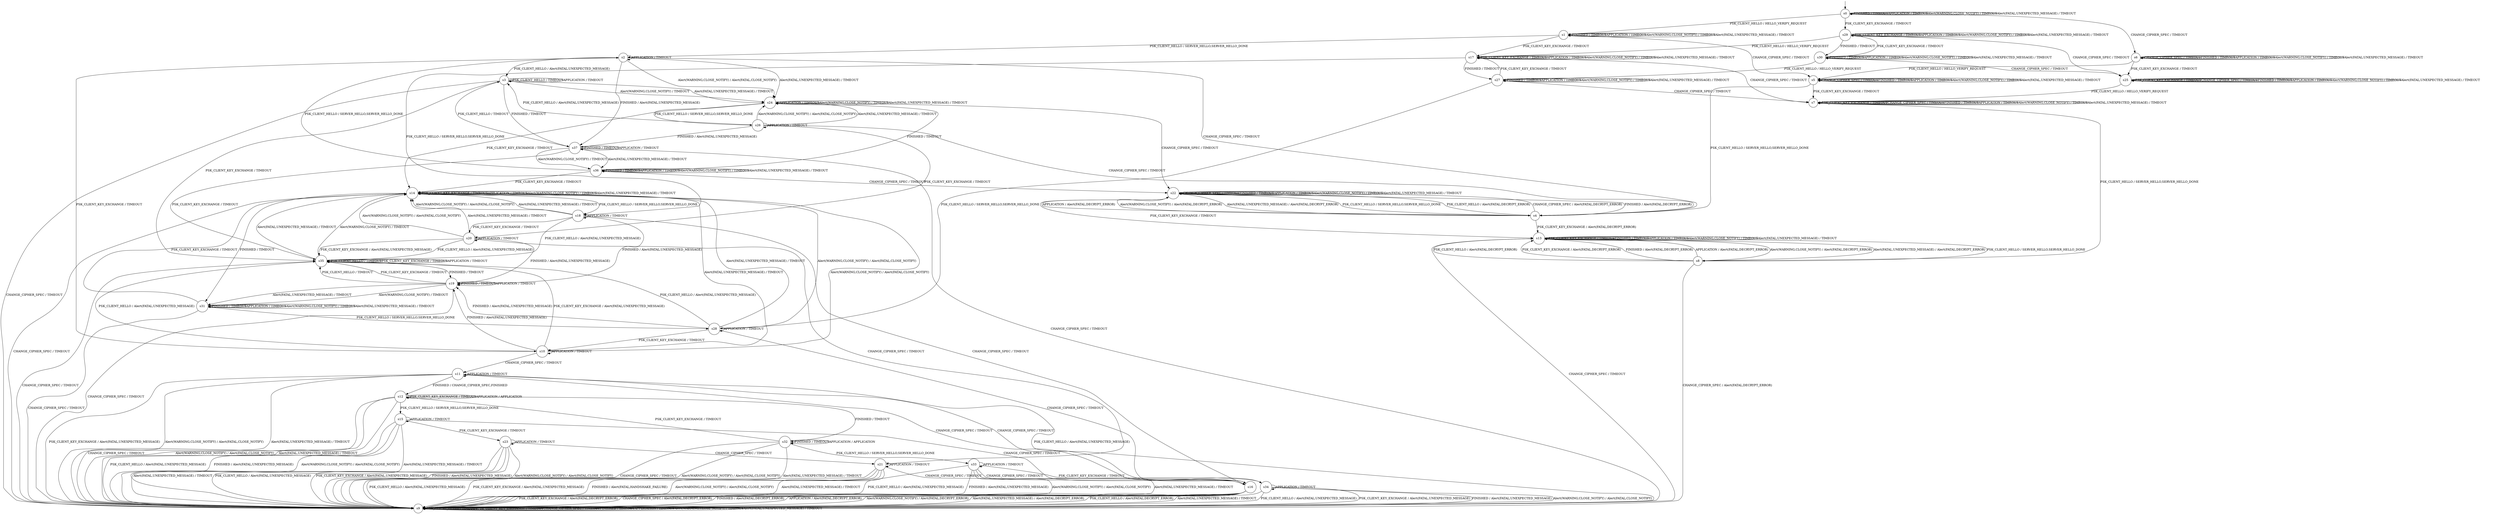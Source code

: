 digraph g {

	s0 [shape="circle" label="s0"];
	s1 [shape="circle" label="s1"];
	s2 [shape="circle" label="s2"];
	s3 [shape="circle" label="s3"];
	s4 [shape="circle" label="s4"];
	s5 [shape="circle" label="s5"];
	s6 [shape="circle" label="s6"];
	s7 [shape="circle" label="s7"];
	s8 [shape="circle" label="s8"];
	s9 [shape="circle" label="s9"];
	s10 [shape="circle" label="s10"];
	s11 [shape="circle" label="s11"];
	s12 [shape="circle" label="s12"];
	s13 [shape="circle" label="s13"];
	s14 [shape="circle" label="s14"];
	s15 [shape="circle" label="s15"];
	s16 [shape="circle" label="s16"];
	s17 [shape="circle" label="s17"];
	s18 [shape="circle" label="s18"];
	s19 [shape="circle" label="s19"];
	s20 [shape="circle" label="s20"];
	s21 [shape="circle" label="s21"];
	s22 [shape="circle" label="s22"];
	s23 [shape="circle" label="s23"];
	s24 [shape="circle" label="s24"];
	s25 [shape="circle" label="s25"];
	s26 [shape="circle" label="s26"];
	s27 [shape="circle" label="s27"];
	s28 [shape="circle" label="s28"];
	s29 [shape="circle" label="s29"];
	s30 [shape="circle" label="s30"];
	s31 [shape="circle" label="s31"];
	s32 [shape="circle" label="s32"];
	s33 [shape="circle" label="s33"];
	s34 [shape="circle" label="s34"];
	s35 [shape="circle" label="s35"];
	s36 [shape="circle" label="s36"];
	s37 [shape="circle" label="s37"];
	s0 -> s1 [label="PSK_CLIENT_HELLO / HELLO_VERIFY_REQUEST"];
	s0 -> s29 [label="PSK_CLIENT_KEY_EXCHANGE / TIMEOUT"];
	s0 -> s6 [label="CHANGE_CIPHER_SPEC / TIMEOUT"];
	s0 -> s0 [label="FINISHED / TIMEOUT"];
	s0 -> s0 [label="APPLICATION / TIMEOUT"];
	s0 -> s0 [label="Alert(WARNING,CLOSE_NOTIFY) / TIMEOUT"];
	s0 -> s0 [label="Alert(FATAL,UNEXPECTED_MESSAGE) / TIMEOUT"];
	s1 -> s2 [label="PSK_CLIENT_HELLO / SERVER_HELLO,SERVER_HELLO_DONE"];
	s1 -> s17 [label="PSK_CLIENT_KEY_EXCHANGE / TIMEOUT"];
	s1 -> s5 [label="CHANGE_CIPHER_SPEC / TIMEOUT"];
	s1 -> s1 [label="FINISHED / TIMEOUT"];
	s1 -> s1 [label="APPLICATION / TIMEOUT"];
	s1 -> s1 [label="Alert(WARNING,CLOSE_NOTIFY) / TIMEOUT"];
	s1 -> s1 [label="Alert(FATAL,UNEXPECTED_MESSAGE) / TIMEOUT"];
	s2 -> s3 [label="PSK_CLIENT_HELLO / Alert(FATAL,UNEXPECTED_MESSAGE)"];
	s2 -> s10 [label="PSK_CLIENT_KEY_EXCHANGE / TIMEOUT"];
	s2 -> s4 [label="CHANGE_CIPHER_SPEC / TIMEOUT"];
	s2 -> s37 [label="FINISHED / Alert(FATAL,UNEXPECTED_MESSAGE)"];
	s2 -> s2 [label="APPLICATION / TIMEOUT"];
	s2 -> s24 [label="Alert(WARNING,CLOSE_NOTIFY) / Alert(FATAL,CLOSE_NOTIFY)"];
	s2 -> s24 [label="Alert(FATAL,UNEXPECTED_MESSAGE) / TIMEOUT"];
	s3 -> s3 [label="PSK_CLIENT_HELLO / TIMEOUT"];
	s3 -> s35 [label="PSK_CLIENT_KEY_EXCHANGE / TIMEOUT"];
	s3 -> s9 [label="CHANGE_CIPHER_SPEC / TIMEOUT"];
	s3 -> s37 [label="FINISHED / TIMEOUT"];
	s3 -> s3 [label="APPLICATION / TIMEOUT"];
	s3 -> s24 [label="Alert(WARNING,CLOSE_NOTIFY) / TIMEOUT"];
	s3 -> s24 [label="Alert(FATAL,UNEXPECTED_MESSAGE) / TIMEOUT"];
	s4 -> s22 [label="PSK_CLIENT_HELLO / Alert(FATAL,DECRYPT_ERROR)"];
	s4 -> s13 [label="PSK_CLIENT_KEY_EXCHANGE / Alert(FATAL,DECRYPT_ERROR)"];
	s4 -> s22 [label="CHANGE_CIPHER_SPEC / Alert(FATAL,DECRYPT_ERROR)"];
	s4 -> s22 [label="FINISHED / Alert(FATAL,DECRYPT_ERROR)"];
	s4 -> s22 [label="APPLICATION / Alert(FATAL,DECRYPT_ERROR)"];
	s4 -> s22 [label="Alert(WARNING,CLOSE_NOTIFY) / Alert(FATAL,DECRYPT_ERROR)"];
	s4 -> s22 [label="Alert(FATAL,UNEXPECTED_MESSAGE) / Alert(FATAL,DECRYPT_ERROR)"];
	s5 -> s4 [label="PSK_CLIENT_HELLO / SERVER_HELLO,SERVER_HELLO_DONE"];
	s5 -> s7 [label="PSK_CLIENT_KEY_EXCHANGE / TIMEOUT"];
	s5 -> s5 [label="CHANGE_CIPHER_SPEC / TIMEOUT"];
	s5 -> s5 [label="FINISHED / TIMEOUT"];
	s5 -> s5 [label="APPLICATION / TIMEOUT"];
	s5 -> s5 [label="Alert(WARNING,CLOSE_NOTIFY) / TIMEOUT"];
	s5 -> s5 [label="Alert(FATAL,UNEXPECTED_MESSAGE) / TIMEOUT"];
	s6 -> s5 [label="PSK_CLIENT_HELLO / HELLO_VERIFY_REQUEST"];
	s6 -> s25 [label="PSK_CLIENT_KEY_EXCHANGE / TIMEOUT"];
	s6 -> s6 [label="CHANGE_CIPHER_SPEC / TIMEOUT"];
	s6 -> s6 [label="FINISHED / TIMEOUT"];
	s6 -> s6 [label="APPLICATION / TIMEOUT"];
	s6 -> s6 [label="Alert(WARNING,CLOSE_NOTIFY) / TIMEOUT"];
	s6 -> s6 [label="Alert(FATAL,UNEXPECTED_MESSAGE) / TIMEOUT"];
	s7 -> s8 [label="PSK_CLIENT_HELLO / SERVER_HELLO,SERVER_HELLO_DONE"];
	s7 -> s7 [label="PSK_CLIENT_KEY_EXCHANGE / TIMEOUT"];
	s7 -> s7 [label="CHANGE_CIPHER_SPEC / TIMEOUT"];
	s7 -> s7 [label="FINISHED / TIMEOUT"];
	s7 -> s7 [label="APPLICATION / TIMEOUT"];
	s7 -> s7 [label="Alert(WARNING,CLOSE_NOTIFY) / TIMEOUT"];
	s7 -> s7 [label="Alert(FATAL,UNEXPECTED_MESSAGE) / TIMEOUT"];
	s8 -> s13 [label="PSK_CLIENT_HELLO / Alert(FATAL,DECRYPT_ERROR)"];
	s8 -> s13 [label="PSK_CLIENT_KEY_EXCHANGE / Alert(FATAL,DECRYPT_ERROR)"];
	s8 -> s9 [label="CHANGE_CIPHER_SPEC / Alert(FATAL,DECRYPT_ERROR)"];
	s8 -> s13 [label="FINISHED / Alert(FATAL,DECRYPT_ERROR)"];
	s8 -> s13 [label="APPLICATION / Alert(FATAL,DECRYPT_ERROR)"];
	s8 -> s13 [label="Alert(WARNING,CLOSE_NOTIFY) / Alert(FATAL,DECRYPT_ERROR)"];
	s8 -> s13 [label="Alert(FATAL,UNEXPECTED_MESSAGE) / Alert(FATAL,DECRYPT_ERROR)"];
	s9 -> s9 [label="PSK_CLIENT_HELLO / TIMEOUT"];
	s9 -> s9 [label="PSK_CLIENT_KEY_EXCHANGE / TIMEOUT"];
	s9 -> s9 [label="CHANGE_CIPHER_SPEC / TIMEOUT"];
	s9 -> s9 [label="FINISHED / TIMEOUT"];
	s9 -> s9 [label="APPLICATION / TIMEOUT"];
	s9 -> s9 [label="Alert(WARNING,CLOSE_NOTIFY) / TIMEOUT"];
	s9 -> s9 [label="Alert(FATAL,UNEXPECTED_MESSAGE) / TIMEOUT"];
	s10 -> s35 [label="PSK_CLIENT_HELLO / Alert(FATAL,UNEXPECTED_MESSAGE)"];
	s10 -> s35 [label="PSK_CLIENT_KEY_EXCHANGE / Alert(FATAL,UNEXPECTED_MESSAGE)"];
	s10 -> s11 [label="CHANGE_CIPHER_SPEC / TIMEOUT"];
	s10 -> s19 [label="FINISHED / Alert(FATAL,UNEXPECTED_MESSAGE)"];
	s10 -> s10 [label="APPLICATION / TIMEOUT"];
	s10 -> s14 [label="Alert(WARNING,CLOSE_NOTIFY) / Alert(FATAL,CLOSE_NOTIFY)"];
	s10 -> s14 [label="Alert(FATAL,UNEXPECTED_MESSAGE) / TIMEOUT"];
	s11 -> s9 [label="PSK_CLIENT_HELLO / Alert(FATAL,UNEXPECTED_MESSAGE)"];
	s11 -> s9 [label="PSK_CLIENT_KEY_EXCHANGE / Alert(FATAL,UNEXPECTED_MESSAGE)"];
	s11 -> s16 [label="CHANGE_CIPHER_SPEC / TIMEOUT"];
	s11 -> s12 [label="FINISHED / CHANGE_CIPHER_SPEC,FINISHED"];
	s11 -> s11 [label="APPLICATION / TIMEOUT"];
	s11 -> s9 [label="Alert(WARNING,CLOSE_NOTIFY) / Alert(FATAL,CLOSE_NOTIFY)"];
	s11 -> s9 [label="Alert(FATAL,UNEXPECTED_MESSAGE) / TIMEOUT"];
	s12 -> s15 [label="PSK_CLIENT_HELLO / SERVER_HELLO,SERVER_HELLO_DONE"];
	s12 -> s12 [label="PSK_CLIENT_KEY_EXCHANGE / TIMEOUT"];
	s12 -> s9 [label="CHANGE_CIPHER_SPEC / TIMEOUT"];
	s12 -> s32 [label="FINISHED / TIMEOUT"];
	s12 -> s12 [label="APPLICATION / APPLICATION"];
	s12 -> s9 [label="Alert(WARNING,CLOSE_NOTIFY) / Alert(FATAL,CLOSE_NOTIFY)"];
	s12 -> s9 [label="Alert(FATAL,UNEXPECTED_MESSAGE) / TIMEOUT"];
	s13 -> s8 [label="PSK_CLIENT_HELLO / SERVER_HELLO,SERVER_HELLO_DONE"];
	s13 -> s13 [label="PSK_CLIENT_KEY_EXCHANGE / TIMEOUT"];
	s13 -> s9 [label="CHANGE_CIPHER_SPEC / TIMEOUT"];
	s13 -> s13 [label="FINISHED / TIMEOUT"];
	s13 -> s13 [label="APPLICATION / TIMEOUT"];
	s13 -> s13 [label="Alert(WARNING,CLOSE_NOTIFY) / TIMEOUT"];
	s13 -> s13 [label="Alert(FATAL,UNEXPECTED_MESSAGE) / TIMEOUT"];
	s14 -> s18 [label="PSK_CLIENT_HELLO / SERVER_HELLO,SERVER_HELLO_DONE"];
	s14 -> s14 [label="PSK_CLIENT_KEY_EXCHANGE / TIMEOUT"];
	s14 -> s9 [label="CHANGE_CIPHER_SPEC / TIMEOUT"];
	s14 -> s31 [label="FINISHED / TIMEOUT"];
	s14 -> s14 [label="APPLICATION / TIMEOUT"];
	s14 -> s14 [label="Alert(WARNING,CLOSE_NOTIFY) / TIMEOUT"];
	s14 -> s14 [label="Alert(FATAL,UNEXPECTED_MESSAGE) / TIMEOUT"];
	s15 -> s9 [label="PSK_CLIENT_HELLO / Alert(FATAL,UNEXPECTED_MESSAGE)"];
	s15 -> s23 [label="PSK_CLIENT_KEY_EXCHANGE / TIMEOUT"];
	s15 -> s16 [label="CHANGE_CIPHER_SPEC / TIMEOUT"];
	s15 -> s9 [label="FINISHED / Alert(FATAL,UNEXPECTED_MESSAGE)"];
	s15 -> s15 [label="APPLICATION / TIMEOUT"];
	s15 -> s9 [label="Alert(WARNING,CLOSE_NOTIFY) / Alert(FATAL,CLOSE_NOTIFY)"];
	s15 -> s9 [label="Alert(FATAL,UNEXPECTED_MESSAGE) / TIMEOUT"];
	s16 -> s9 [label="PSK_CLIENT_HELLO / Alert(FATAL,DECRYPT_ERROR)"];
	s16 -> s9 [label="PSK_CLIENT_KEY_EXCHANGE / Alert(FATAL,DECRYPT_ERROR)"];
	s16 -> s9 [label="CHANGE_CIPHER_SPEC / Alert(FATAL,DECRYPT_ERROR)"];
	s16 -> s9 [label="FINISHED / Alert(FATAL,DECRYPT_ERROR)"];
	s16 -> s9 [label="APPLICATION / Alert(FATAL,DECRYPT_ERROR)"];
	s16 -> s9 [label="Alert(WARNING,CLOSE_NOTIFY) / Alert(FATAL,DECRYPT_ERROR)"];
	s16 -> s9 [label="Alert(FATAL,UNEXPECTED_MESSAGE) / Alert(FATAL,DECRYPT_ERROR)"];
	s17 -> s18 [label="PSK_CLIENT_HELLO / SERVER_HELLO,SERVER_HELLO_DONE"];
	s17 -> s17 [label="PSK_CLIENT_KEY_EXCHANGE / TIMEOUT"];
	s17 -> s7 [label="CHANGE_CIPHER_SPEC / TIMEOUT"];
	s17 -> s27 [label="FINISHED / TIMEOUT"];
	s17 -> s17 [label="APPLICATION / TIMEOUT"];
	s17 -> s17 [label="Alert(WARNING,CLOSE_NOTIFY) / TIMEOUT"];
	s17 -> s17 [label="Alert(FATAL,UNEXPECTED_MESSAGE) / TIMEOUT"];
	s18 -> s35 [label="PSK_CLIENT_HELLO / Alert(FATAL,UNEXPECTED_MESSAGE)"];
	s18 -> s20 [label="PSK_CLIENT_KEY_EXCHANGE / TIMEOUT"];
	s18 -> s16 [label="CHANGE_CIPHER_SPEC / TIMEOUT"];
	s18 -> s19 [label="FINISHED / Alert(FATAL,UNEXPECTED_MESSAGE)"];
	s18 -> s18 [label="APPLICATION / TIMEOUT"];
	s18 -> s14 [label="Alert(WARNING,CLOSE_NOTIFY) / Alert(FATAL,CLOSE_NOTIFY)"];
	s18 -> s14 [label="Alert(FATAL,UNEXPECTED_MESSAGE) / TIMEOUT"];
	s19 -> s35 [label="PSK_CLIENT_HELLO / TIMEOUT"];
	s19 -> s35 [label="PSK_CLIENT_KEY_EXCHANGE / TIMEOUT"];
	s19 -> s9 [label="CHANGE_CIPHER_SPEC / TIMEOUT"];
	s19 -> s19 [label="FINISHED / TIMEOUT"];
	s19 -> s19 [label="APPLICATION / TIMEOUT"];
	s19 -> s31 [label="Alert(WARNING,CLOSE_NOTIFY) / TIMEOUT"];
	s19 -> s31 [label="Alert(FATAL,UNEXPECTED_MESSAGE) / TIMEOUT"];
	s20 -> s35 [label="PSK_CLIENT_HELLO / Alert(FATAL,UNEXPECTED_MESSAGE)"];
	s20 -> s35 [label="PSK_CLIENT_KEY_EXCHANGE / Alert(FATAL,UNEXPECTED_MESSAGE)"];
	s20 -> s21 [label="CHANGE_CIPHER_SPEC / TIMEOUT"];
	s20 -> s19 [label="FINISHED / Alert(FATAL,UNEXPECTED_MESSAGE)"];
	s20 -> s20 [label="APPLICATION / TIMEOUT"];
	s20 -> s14 [label="Alert(WARNING,CLOSE_NOTIFY) / Alert(FATAL,CLOSE_NOTIFY)"];
	s20 -> s14 [label="Alert(FATAL,UNEXPECTED_MESSAGE) / TIMEOUT"];
	s21 -> s9 [label="PSK_CLIENT_HELLO / Alert(FATAL,UNEXPECTED_MESSAGE)"];
	s21 -> s9 [label="PSK_CLIENT_KEY_EXCHANGE / Alert(FATAL,UNEXPECTED_MESSAGE)"];
	s21 -> s16 [label="CHANGE_CIPHER_SPEC / TIMEOUT"];
	s21 -> s9 [label="FINISHED / Alert(FATAL,HANDSHAKE_FAILURE)"];
	s21 -> s21 [label="APPLICATION / TIMEOUT"];
	s21 -> s9 [label="Alert(WARNING,CLOSE_NOTIFY) / Alert(FATAL,CLOSE_NOTIFY)"];
	s21 -> s9 [label="Alert(FATAL,UNEXPECTED_MESSAGE) / TIMEOUT"];
	s22 -> s4 [label="PSK_CLIENT_HELLO / SERVER_HELLO,SERVER_HELLO_DONE"];
	s22 -> s13 [label="PSK_CLIENT_KEY_EXCHANGE / TIMEOUT"];
	s22 -> s22 [label="CHANGE_CIPHER_SPEC / TIMEOUT"];
	s22 -> s22 [label="FINISHED / TIMEOUT"];
	s22 -> s22 [label="APPLICATION / TIMEOUT"];
	s22 -> s22 [label="Alert(WARNING,CLOSE_NOTIFY) / TIMEOUT"];
	s22 -> s22 [label="Alert(FATAL,UNEXPECTED_MESSAGE) / TIMEOUT"];
	s23 -> s9 [label="PSK_CLIENT_HELLO / Alert(FATAL,UNEXPECTED_MESSAGE)"];
	s23 -> s9 [label="PSK_CLIENT_KEY_EXCHANGE / Alert(FATAL,UNEXPECTED_MESSAGE)"];
	s23 -> s21 [label="CHANGE_CIPHER_SPEC / TIMEOUT"];
	s23 -> s9 [label="FINISHED / Alert(FATAL,UNEXPECTED_MESSAGE)"];
	s23 -> s23 [label="APPLICATION / TIMEOUT"];
	s23 -> s9 [label="Alert(WARNING,CLOSE_NOTIFY) / Alert(FATAL,CLOSE_NOTIFY)"];
	s23 -> s9 [label="Alert(FATAL,UNEXPECTED_MESSAGE) / TIMEOUT"];
	s24 -> s26 [label="PSK_CLIENT_HELLO / SERVER_HELLO,SERVER_HELLO_DONE"];
	s24 -> s14 [label="PSK_CLIENT_KEY_EXCHANGE / TIMEOUT"];
	s24 -> s22 [label="CHANGE_CIPHER_SPEC / TIMEOUT"];
	s24 -> s36 [label="FINISHED / TIMEOUT"];
	s24 -> s24 [label="APPLICATION / TIMEOUT"];
	s24 -> s24 [label="Alert(WARNING,CLOSE_NOTIFY) / TIMEOUT"];
	s24 -> s24 [label="Alert(FATAL,UNEXPECTED_MESSAGE) / TIMEOUT"];
	s25 -> s7 [label="PSK_CLIENT_HELLO / HELLO_VERIFY_REQUEST"];
	s25 -> s25 [label="PSK_CLIENT_KEY_EXCHANGE / TIMEOUT"];
	s25 -> s25 [label="CHANGE_CIPHER_SPEC / TIMEOUT"];
	s25 -> s25 [label="FINISHED / TIMEOUT"];
	s25 -> s25 [label="APPLICATION / TIMEOUT"];
	s25 -> s25 [label="Alert(WARNING,CLOSE_NOTIFY) / TIMEOUT"];
	s25 -> s25 [label="Alert(FATAL,UNEXPECTED_MESSAGE) / TIMEOUT"];
	s26 -> s3 [label="PSK_CLIENT_HELLO / Alert(FATAL,UNEXPECTED_MESSAGE)"];
	s26 -> s20 [label="PSK_CLIENT_KEY_EXCHANGE / TIMEOUT"];
	s26 -> s4 [label="CHANGE_CIPHER_SPEC / TIMEOUT"];
	s26 -> s37 [label="FINISHED / Alert(FATAL,UNEXPECTED_MESSAGE)"];
	s26 -> s26 [label="APPLICATION / TIMEOUT"];
	s26 -> s24 [label="Alert(WARNING,CLOSE_NOTIFY) / Alert(FATAL,CLOSE_NOTIFY)"];
	s26 -> s24 [label="Alert(FATAL,UNEXPECTED_MESSAGE) / TIMEOUT"];
	s27 -> s28 [label="PSK_CLIENT_HELLO / SERVER_HELLO,SERVER_HELLO_DONE"];
	s27 -> s17 [label="PSK_CLIENT_KEY_EXCHANGE / TIMEOUT"];
	s27 -> s7 [label="CHANGE_CIPHER_SPEC / TIMEOUT"];
	s27 -> s27 [label="FINISHED / TIMEOUT"];
	s27 -> s27 [label="APPLICATION / TIMEOUT"];
	s27 -> s27 [label="Alert(WARNING,CLOSE_NOTIFY) / TIMEOUT"];
	s27 -> s27 [label="Alert(FATAL,UNEXPECTED_MESSAGE) / TIMEOUT"];
	s28 -> s35 [label="PSK_CLIENT_HELLO / Alert(FATAL,UNEXPECTED_MESSAGE)"];
	s28 -> s10 [label="PSK_CLIENT_KEY_EXCHANGE / TIMEOUT"];
	s28 -> s16 [label="CHANGE_CIPHER_SPEC / TIMEOUT"];
	s28 -> s19 [label="FINISHED / Alert(FATAL,UNEXPECTED_MESSAGE)"];
	s28 -> s28 [label="APPLICATION / TIMEOUT"];
	s28 -> s14 [label="Alert(WARNING,CLOSE_NOTIFY) / Alert(FATAL,CLOSE_NOTIFY)"];
	s28 -> s14 [label="Alert(FATAL,UNEXPECTED_MESSAGE) / TIMEOUT"];
	s29 -> s17 [label="PSK_CLIENT_HELLO / HELLO_VERIFY_REQUEST"];
	s29 -> s29 [label="PSK_CLIENT_KEY_EXCHANGE / TIMEOUT"];
	s29 -> s25 [label="CHANGE_CIPHER_SPEC / TIMEOUT"];
	s29 -> s30 [label="FINISHED / TIMEOUT"];
	s29 -> s29 [label="APPLICATION / TIMEOUT"];
	s29 -> s29 [label="Alert(WARNING,CLOSE_NOTIFY) / TIMEOUT"];
	s29 -> s29 [label="Alert(FATAL,UNEXPECTED_MESSAGE) / TIMEOUT"];
	s30 -> s27 [label="PSK_CLIENT_HELLO / HELLO_VERIFY_REQUEST"];
	s30 -> s29 [label="PSK_CLIENT_KEY_EXCHANGE / TIMEOUT"];
	s30 -> s25 [label="CHANGE_CIPHER_SPEC / TIMEOUT"];
	s30 -> s30 [label="FINISHED / TIMEOUT"];
	s30 -> s30 [label="APPLICATION / TIMEOUT"];
	s30 -> s30 [label="Alert(WARNING,CLOSE_NOTIFY) / TIMEOUT"];
	s30 -> s30 [label="Alert(FATAL,UNEXPECTED_MESSAGE) / TIMEOUT"];
	s31 -> s28 [label="PSK_CLIENT_HELLO / SERVER_HELLO,SERVER_HELLO_DONE"];
	s31 -> s14 [label="PSK_CLIENT_KEY_EXCHANGE / TIMEOUT"];
	s31 -> s9 [label="CHANGE_CIPHER_SPEC / TIMEOUT"];
	s31 -> s31 [label="FINISHED / TIMEOUT"];
	s31 -> s31 [label="APPLICATION / TIMEOUT"];
	s31 -> s31 [label="Alert(WARNING,CLOSE_NOTIFY) / TIMEOUT"];
	s31 -> s31 [label="Alert(FATAL,UNEXPECTED_MESSAGE) / TIMEOUT"];
	s32 -> s33 [label="PSK_CLIENT_HELLO / SERVER_HELLO,SERVER_HELLO_DONE"];
	s32 -> s12 [label="PSK_CLIENT_KEY_EXCHANGE / TIMEOUT"];
	s32 -> s9 [label="CHANGE_CIPHER_SPEC / TIMEOUT"];
	s32 -> s32 [label="FINISHED / TIMEOUT"];
	s32 -> s32 [label="APPLICATION / APPLICATION"];
	s32 -> s9 [label="Alert(WARNING,CLOSE_NOTIFY) / Alert(FATAL,CLOSE_NOTIFY)"];
	s32 -> s9 [label="Alert(FATAL,UNEXPECTED_MESSAGE) / TIMEOUT"];
	s33 -> s9 [label="PSK_CLIENT_HELLO / Alert(FATAL,UNEXPECTED_MESSAGE)"];
	s33 -> s34 [label="PSK_CLIENT_KEY_EXCHANGE / TIMEOUT"];
	s33 -> s16 [label="CHANGE_CIPHER_SPEC / TIMEOUT"];
	s33 -> s9 [label="FINISHED / Alert(FATAL,UNEXPECTED_MESSAGE)"];
	s33 -> s33 [label="APPLICATION / TIMEOUT"];
	s33 -> s9 [label="Alert(WARNING,CLOSE_NOTIFY) / Alert(FATAL,CLOSE_NOTIFY)"];
	s33 -> s9 [label="Alert(FATAL,UNEXPECTED_MESSAGE) / TIMEOUT"];
	s34 -> s9 [label="PSK_CLIENT_HELLO / Alert(FATAL,UNEXPECTED_MESSAGE)"];
	s34 -> s9 [label="PSK_CLIENT_KEY_EXCHANGE / Alert(FATAL,UNEXPECTED_MESSAGE)"];
	s34 -> s11 [label="CHANGE_CIPHER_SPEC / TIMEOUT"];
	s34 -> s9 [label="FINISHED / Alert(FATAL,UNEXPECTED_MESSAGE)"];
	s34 -> s34 [label="APPLICATION / TIMEOUT"];
	s34 -> s9 [label="Alert(WARNING,CLOSE_NOTIFY) / Alert(FATAL,CLOSE_NOTIFY)"];
	s34 -> s9 [label="Alert(FATAL,UNEXPECTED_MESSAGE) / TIMEOUT"];
	s35 -> s35 [label="PSK_CLIENT_HELLO / TIMEOUT"];
	s35 -> s35 [label="PSK_CLIENT_KEY_EXCHANGE / TIMEOUT"];
	s35 -> s9 [label="CHANGE_CIPHER_SPEC / TIMEOUT"];
	s35 -> s19 [label="FINISHED / TIMEOUT"];
	s35 -> s35 [label="APPLICATION / TIMEOUT"];
	s35 -> s14 [label="Alert(WARNING,CLOSE_NOTIFY) / TIMEOUT"];
	s35 -> s14 [label="Alert(FATAL,UNEXPECTED_MESSAGE) / TIMEOUT"];
	s36 -> s2 [label="PSK_CLIENT_HELLO / SERVER_HELLO,SERVER_HELLO_DONE"];
	s36 -> s14 [label="PSK_CLIENT_KEY_EXCHANGE / TIMEOUT"];
	s36 -> s22 [label="CHANGE_CIPHER_SPEC / TIMEOUT"];
	s36 -> s36 [label="FINISHED / TIMEOUT"];
	s36 -> s36 [label="APPLICATION / TIMEOUT"];
	s36 -> s36 [label="Alert(WARNING,CLOSE_NOTIFY) / TIMEOUT"];
	s36 -> s36 [label="Alert(FATAL,UNEXPECTED_MESSAGE) / TIMEOUT"];
	s37 -> s3 [label="PSK_CLIENT_HELLO / TIMEOUT"];
	s37 -> s35 [label="PSK_CLIENT_KEY_EXCHANGE / TIMEOUT"];
	s37 -> s9 [label="CHANGE_CIPHER_SPEC / TIMEOUT"];
	s37 -> s37 [label="FINISHED / TIMEOUT"];
	s37 -> s37 [label="APPLICATION / TIMEOUT"];
	s37 -> s36 [label="Alert(WARNING,CLOSE_NOTIFY) / TIMEOUT"];
	s37 -> s36 [label="Alert(FATAL,UNEXPECTED_MESSAGE) / TIMEOUT"];

__start0 [label="" shape="none" width="0" height="0"];
__start0 -> s0;

}
